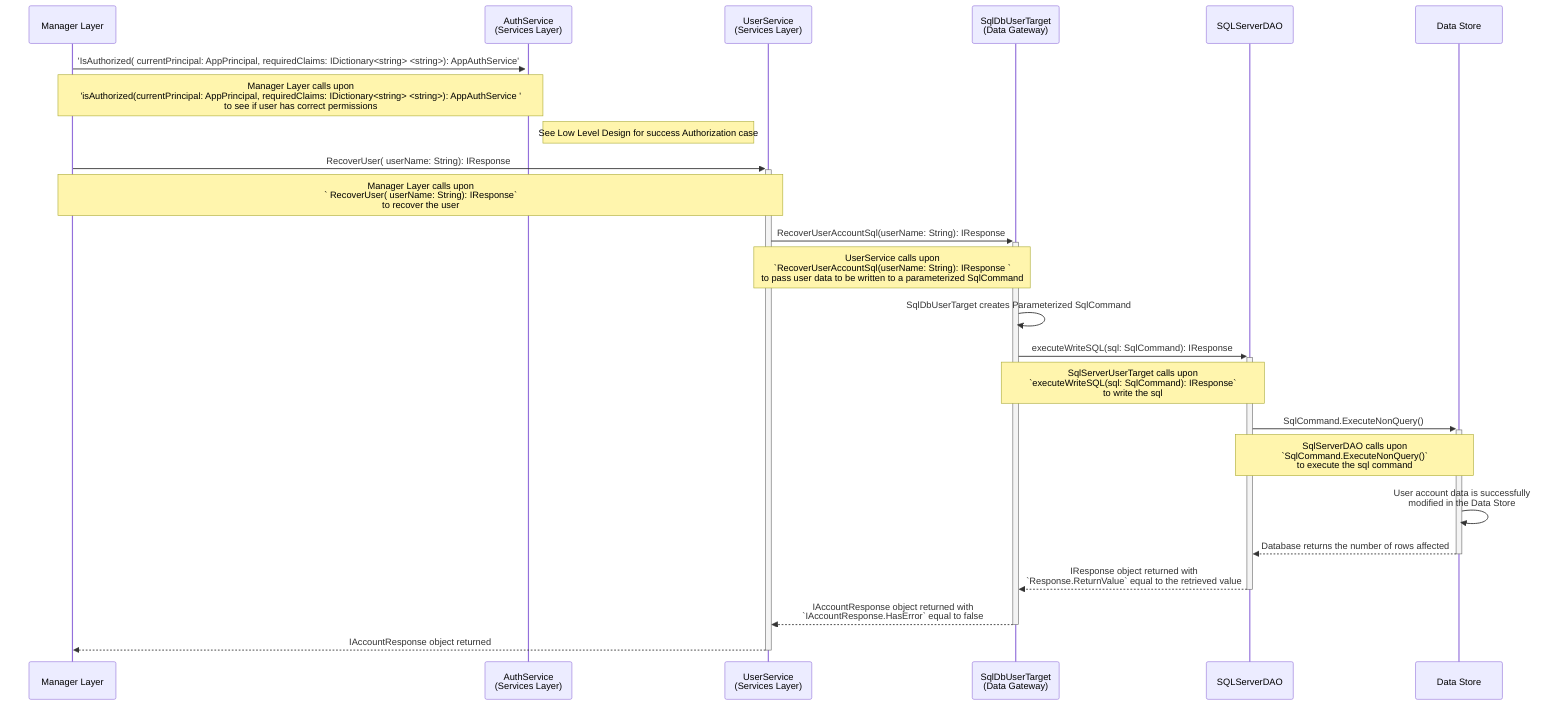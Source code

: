 sequenceDiagram

%% See BRD UA-2 for additional context

participant ml as Manager Layer
participant as as AuthService<br>(Services Layer)
participant uc as UserService<br>(Services Layer)
participant dg as SqlDbUserTarget<br>(Data Gateway)
participant da as SQLServerDAO
participant ds as Data Store


ml->>+as: 'IsAuthorized( currentPrincipal: AppPrincipal, requiredClaims: IDictionary<string> <string>): AppAuthService'
        Note over ml,as: Manager Layer calls upon<br>  'isAuthorized(currentPrincipal: AppPrincipal, requiredClaims: IDictionary<string> <string>): AppAuthService '<br>to see if user has correct permissions
        Note right of as: See Low Level Design for success Authorization case


ml->>+uc: RecoverUser( userName: String): IResponse
    Note over ml,uc: Manager Layer calls upon<br>` RecoverUser( userName: String): IResponse`<br>to recover the user

%% UserService should check/ validate data passed through
%% uc->>+uc: UserService checks to see if the `IResponse` object has errors or not

    %% Modify the user
    uc->>+dg: RecoverUserAccountSql(userName: String):  IResponse 
    Note over uc,dg: UserService calls upon<br>`RecoverUserAccountSql(userName: String): IResponse `<br>to pass user data to be written to a parameterized SqlCommand

    dg->>dg: SqlDbUserTarget creates Parameterized SqlCommand

    dg->>+da: executeWriteSQL(sql: SqlCommand): IResponse
    Note over dg,da: SqlServerUserTarget calls upon<br>`executeWriteSQL(sql: SqlCommand): IResponse`<br>to write the sql

    da->>+ds: SqlCommand.ExecuteNonQuery()
    Note over da,ds: SqlServerDAO calls upon<br>`SqlCommand.ExecuteNonQuery()`<br>to execute the sql command

    ds->>ds: User account data is successfully<br>modified in the Data Store

    ds-->>-da: Database returns the number of rows affected

    da-->>-dg: IResponse object returned with<br>`Response.ReturnValue` equal to the retrieved value

    dg-->>-uc: IAccountResponse object returned with<br>`IAccountResponse.HasError` equal to false

    uc-->>-ml: IAccountResponse object returned